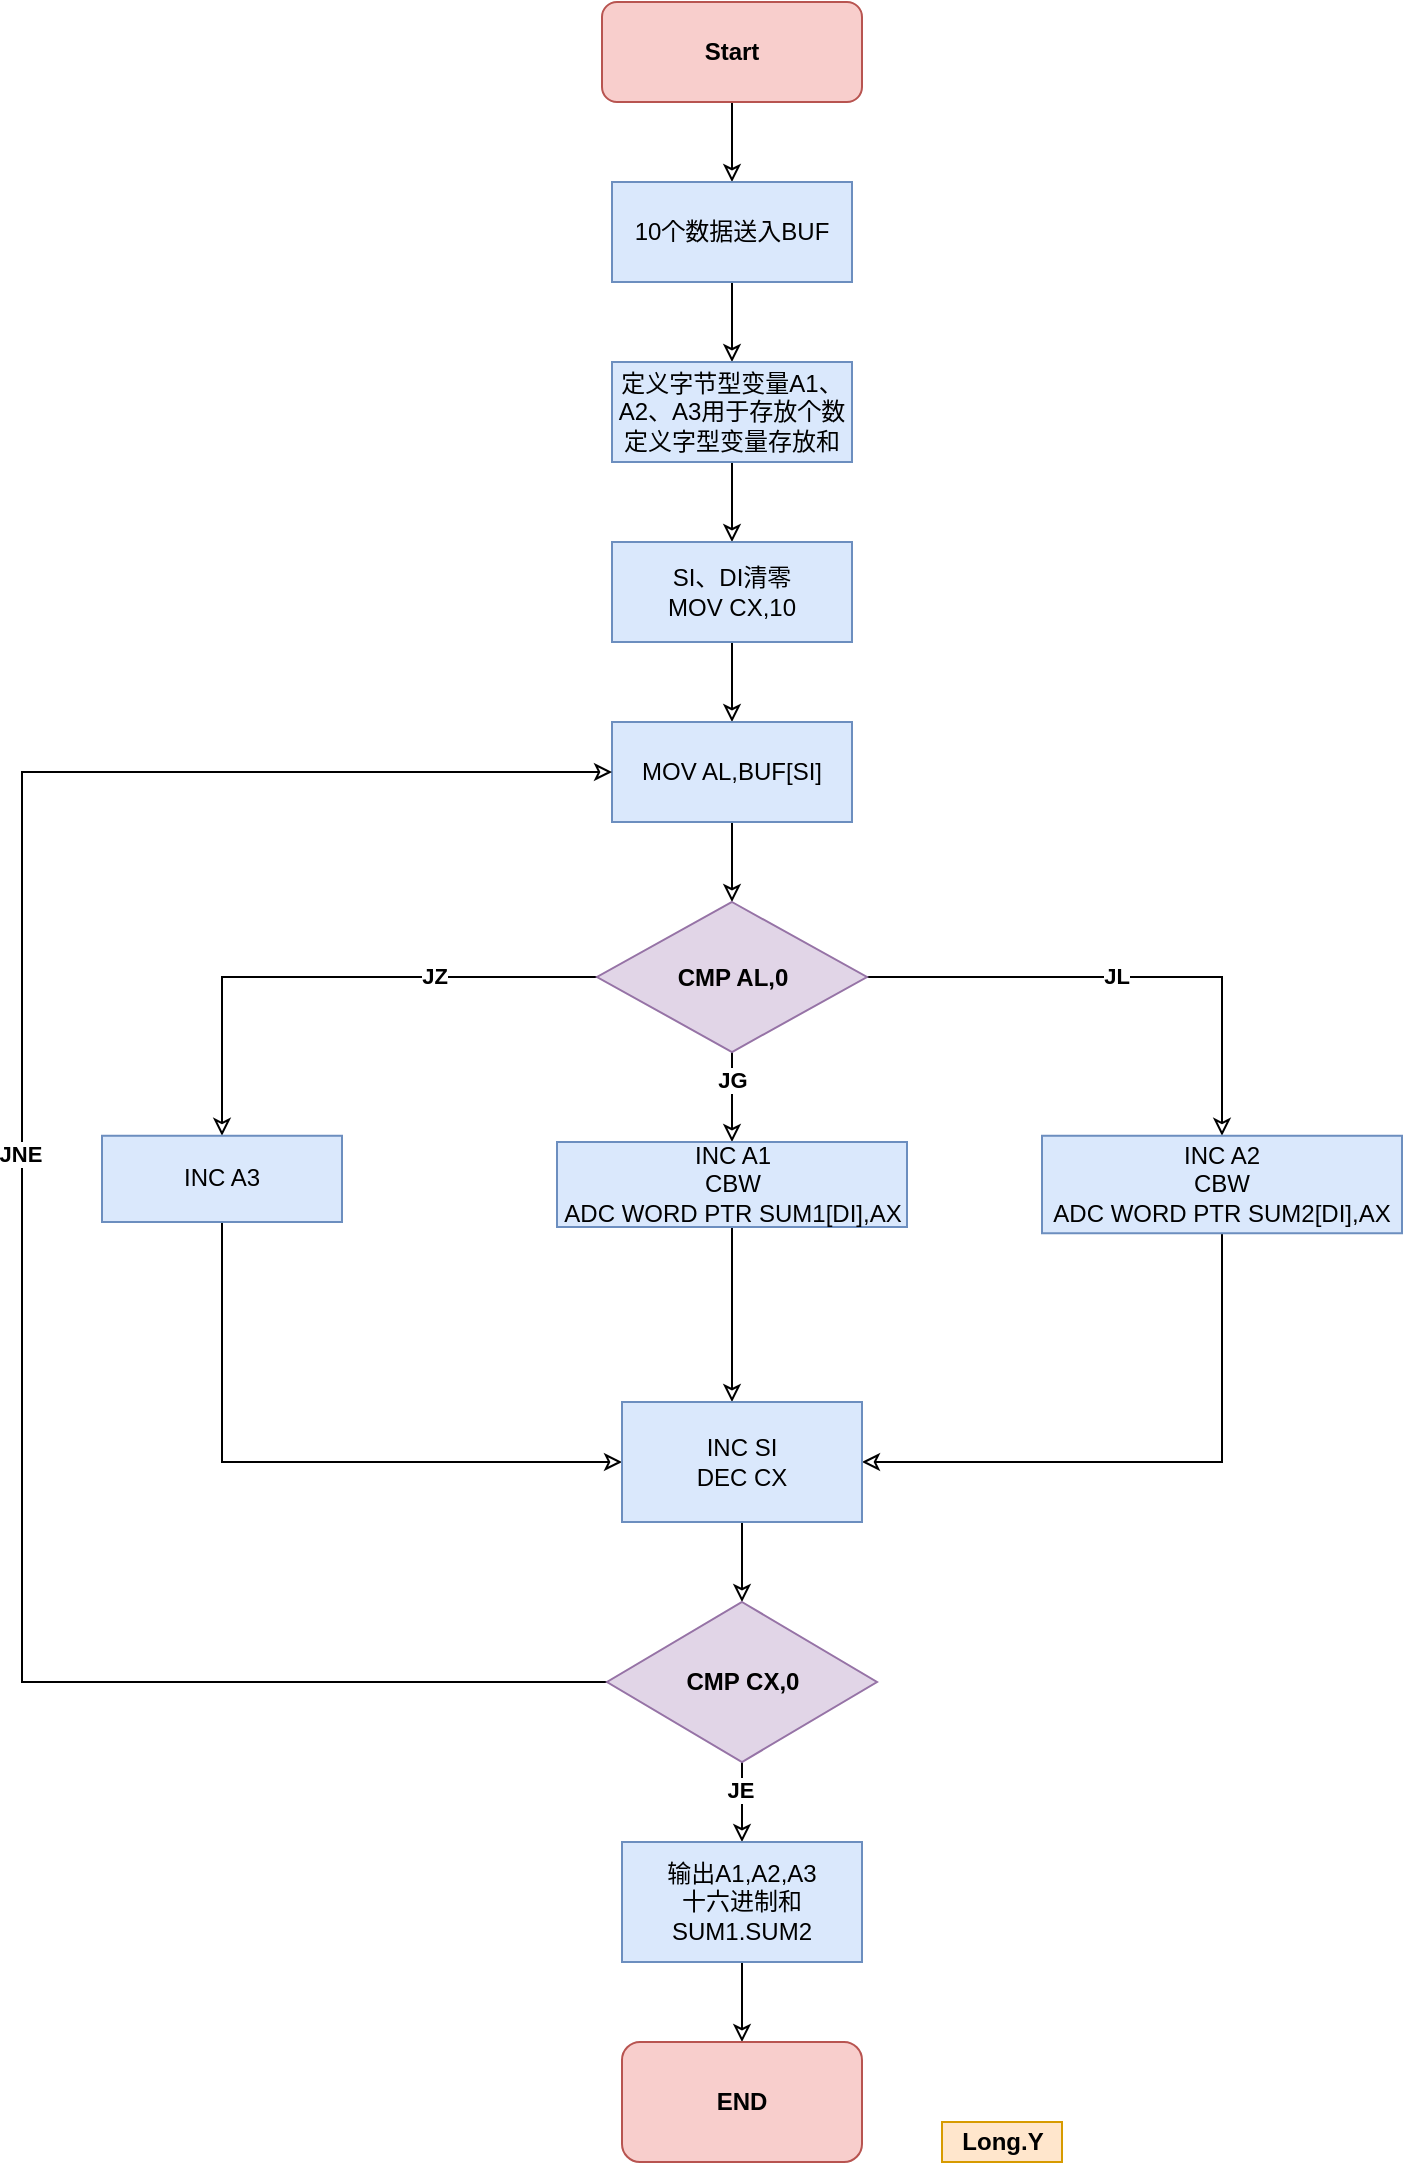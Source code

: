 <mxfile version="13.9.1" type="github">
  <diagram id="C5RBs43oDa-KdzZeNtuy" name="Page-1">
    <mxGraphModel dx="1038" dy="524" grid="1" gridSize="10" guides="1" tooltips="1" connect="1" arrows="1" fold="1" page="1" pageScale="1" pageWidth="827" pageHeight="1169" math="0" shadow="0">
      <root>
        <mxCell id="WIyWlLk6GJQsqaUBKTNV-0" />
        <mxCell id="WIyWlLk6GJQsqaUBKTNV-1" parent="WIyWlLk6GJQsqaUBKTNV-0" />
        <mxCell id="Ddl5TqvfiYRG1ngyci7u-6" value="" style="rounded=0;orthogonalLoop=1;jettySize=auto;html=1;edgeStyle=orthogonalEdgeStyle;endArrow=classic;endFill=0;" edge="1" parent="WIyWlLk6GJQsqaUBKTNV-1" source="WIyWlLk6GJQsqaUBKTNV-3" target="Ddl5TqvfiYRG1ngyci7u-4">
          <mxGeometry relative="1" as="geometry" />
        </mxCell>
        <mxCell id="WIyWlLk6GJQsqaUBKTNV-3" value="&lt;b&gt;Start&lt;/b&gt;" style="rounded=1;whiteSpace=wrap;html=1;fontSize=12;glass=0;strokeWidth=1;shadow=0;fillColor=#f8cecc;strokeColor=#b85450;" parent="WIyWlLk6GJQsqaUBKTNV-1" vertex="1">
          <mxGeometry x="360" y="70" width="130" height="50" as="geometry" />
        </mxCell>
        <mxCell id="Ddl5TqvfiYRG1ngyci7u-9" value="" style="edgeStyle=orthogonalEdgeStyle;rounded=0;orthogonalLoop=1;jettySize=auto;html=1;endArrow=classic;endFill=0;" edge="1" parent="WIyWlLk6GJQsqaUBKTNV-1" source="Ddl5TqvfiYRG1ngyci7u-4" target="Ddl5TqvfiYRG1ngyci7u-8">
          <mxGeometry relative="1" as="geometry" />
        </mxCell>
        <mxCell id="Ddl5TqvfiYRG1ngyci7u-4" value="10个数据送入BUF" style="rounded=0;whiteSpace=wrap;html=1;fillColor=#dae8fc;strokeColor=#6c8ebf;" vertex="1" parent="WIyWlLk6GJQsqaUBKTNV-1">
          <mxGeometry x="365" y="160" width="120" height="50" as="geometry" />
        </mxCell>
        <mxCell id="Ddl5TqvfiYRG1ngyci7u-11" value="" style="edgeStyle=orthogonalEdgeStyle;rounded=0;orthogonalLoop=1;jettySize=auto;html=1;endArrow=classic;endFill=0;" edge="1" parent="WIyWlLk6GJQsqaUBKTNV-1" source="Ddl5TqvfiYRG1ngyci7u-8" target="Ddl5TqvfiYRG1ngyci7u-10">
          <mxGeometry relative="1" as="geometry" />
        </mxCell>
        <mxCell id="Ddl5TqvfiYRG1ngyci7u-8" value="定义字节型变量A1、A2、A3用于存放个数&lt;br&gt;定义字型变量存放和" style="rounded=0;whiteSpace=wrap;html=1;fillColor=#dae8fc;strokeColor=#6c8ebf;" vertex="1" parent="WIyWlLk6GJQsqaUBKTNV-1">
          <mxGeometry x="365" y="250" width="120" height="50" as="geometry" />
        </mxCell>
        <mxCell id="Ddl5TqvfiYRG1ngyci7u-13" value="" style="edgeStyle=orthogonalEdgeStyle;rounded=0;orthogonalLoop=1;jettySize=auto;html=1;endArrow=classic;endFill=0;" edge="1" parent="WIyWlLk6GJQsqaUBKTNV-1" source="Ddl5TqvfiYRG1ngyci7u-10" target="Ddl5TqvfiYRG1ngyci7u-12">
          <mxGeometry relative="1" as="geometry" />
        </mxCell>
        <mxCell id="Ddl5TqvfiYRG1ngyci7u-10" value="SI、DI清零&lt;br&gt;MOV CX,10" style="rounded=0;whiteSpace=wrap;html=1;fillColor=#dae8fc;strokeColor=#6c8ebf;" vertex="1" parent="WIyWlLk6GJQsqaUBKTNV-1">
          <mxGeometry x="365" y="340" width="120" height="50" as="geometry" />
        </mxCell>
        <mxCell id="Ddl5TqvfiYRG1ngyci7u-15" value="" style="edgeStyle=orthogonalEdgeStyle;rounded=0;orthogonalLoop=1;jettySize=auto;html=1;endArrow=classic;endFill=0;" edge="1" parent="WIyWlLk6GJQsqaUBKTNV-1" source="Ddl5TqvfiYRG1ngyci7u-12" target="Ddl5TqvfiYRG1ngyci7u-14">
          <mxGeometry relative="1" as="geometry" />
        </mxCell>
        <mxCell id="Ddl5TqvfiYRG1ngyci7u-12" value="MOV AL,BUF[SI]" style="rounded=0;whiteSpace=wrap;html=1;fillColor=#dae8fc;strokeColor=#6c8ebf;" vertex="1" parent="WIyWlLk6GJQsqaUBKTNV-1">
          <mxGeometry x="365" y="430" width="120" height="50" as="geometry" />
        </mxCell>
        <mxCell id="Ddl5TqvfiYRG1ngyci7u-17" value="" style="edgeStyle=orthogonalEdgeStyle;rounded=0;orthogonalLoop=1;jettySize=auto;html=1;endArrow=classic;endFill=0;" edge="1" parent="WIyWlLk6GJQsqaUBKTNV-1" source="Ddl5TqvfiYRG1ngyci7u-14" target="Ddl5TqvfiYRG1ngyci7u-16">
          <mxGeometry relative="1" as="geometry" />
        </mxCell>
        <mxCell id="Ddl5TqvfiYRG1ngyci7u-19" value="JG" style="edgeLabel;html=1;align=center;verticalAlign=middle;resizable=0;points=[];fontStyle=1" vertex="1" connectable="0" parent="Ddl5TqvfiYRG1ngyci7u-17">
          <mxGeometry x="0.239" relative="1" as="geometry">
            <mxPoint y="-14" as="offset" />
          </mxGeometry>
        </mxCell>
        <mxCell id="Ddl5TqvfiYRG1ngyci7u-21" value="" style="edgeStyle=orthogonalEdgeStyle;rounded=0;orthogonalLoop=1;jettySize=auto;html=1;endArrow=classic;endFill=0;" edge="1" parent="WIyWlLk6GJQsqaUBKTNV-1" source="Ddl5TqvfiYRG1ngyci7u-14" target="Ddl5TqvfiYRG1ngyci7u-20">
          <mxGeometry relative="1" as="geometry" />
        </mxCell>
        <mxCell id="Ddl5TqvfiYRG1ngyci7u-24" value="JL" style="edgeLabel;html=1;align=center;verticalAlign=middle;resizable=0;points=[];fontStyle=1" vertex="1" connectable="0" parent="Ddl5TqvfiYRG1ngyci7u-21">
          <mxGeometry x="-0.031" y="1" relative="1" as="geometry">
            <mxPoint as="offset" />
          </mxGeometry>
        </mxCell>
        <mxCell id="Ddl5TqvfiYRG1ngyci7u-23" value="" style="edgeStyle=orthogonalEdgeStyle;rounded=0;orthogonalLoop=1;jettySize=auto;html=1;endArrow=classic;endFill=0;" edge="1" parent="WIyWlLk6GJQsqaUBKTNV-1" source="Ddl5TqvfiYRG1ngyci7u-14" target="Ddl5TqvfiYRG1ngyci7u-22">
          <mxGeometry relative="1" as="geometry">
            <Array as="points">
              <mxPoint x="170" y="558" />
            </Array>
          </mxGeometry>
        </mxCell>
        <mxCell id="Ddl5TqvfiYRG1ngyci7u-25" value="JZ" style="edgeLabel;html=1;align=center;verticalAlign=middle;resizable=0;points=[];fontStyle=1" vertex="1" connectable="0" parent="Ddl5TqvfiYRG1ngyci7u-23">
          <mxGeometry x="-0.387" y="-1" relative="1" as="geometry">
            <mxPoint as="offset" />
          </mxGeometry>
        </mxCell>
        <mxCell id="Ddl5TqvfiYRG1ngyci7u-14" value="&lt;b&gt;CMP AL,0&lt;/b&gt;" style="rhombus;whiteSpace=wrap;html=1;rounded=0;fillColor=#e1d5e7;strokeColor=#9673a6;" vertex="1" parent="WIyWlLk6GJQsqaUBKTNV-1">
          <mxGeometry x="357.5" y="520" width="135" height="75" as="geometry" />
        </mxCell>
        <mxCell id="Ddl5TqvfiYRG1ngyci7u-31" value="" style="edgeStyle=orthogonalEdgeStyle;rounded=0;orthogonalLoop=1;jettySize=auto;html=1;endArrow=classic;endFill=0;" edge="1" parent="WIyWlLk6GJQsqaUBKTNV-1" source="Ddl5TqvfiYRG1ngyci7u-16" target="Ddl5TqvfiYRG1ngyci7u-26">
          <mxGeometry relative="1" as="geometry">
            <Array as="points">
              <mxPoint x="425" y="726" />
              <mxPoint x="425" y="726" />
            </Array>
          </mxGeometry>
        </mxCell>
        <mxCell id="Ddl5TqvfiYRG1ngyci7u-16" value="INC A1&lt;br&gt;CBW&lt;br&gt;ADC WORD PTR SUM1[DI],AX" style="whiteSpace=wrap;html=1;rounded=0;fillColor=#dae8fc;strokeColor=#6c8ebf;" vertex="1" parent="WIyWlLk6GJQsqaUBKTNV-1">
          <mxGeometry x="337.5" y="640" width="175" height="42.5" as="geometry" />
        </mxCell>
        <mxCell id="Ddl5TqvfiYRG1ngyci7u-32" style="edgeStyle=orthogonalEdgeStyle;rounded=0;orthogonalLoop=1;jettySize=auto;html=1;exitX=0.5;exitY=1;exitDx=0;exitDy=0;entryX=1;entryY=0.5;entryDx=0;entryDy=0;endArrow=classic;endFill=0;" edge="1" parent="WIyWlLk6GJQsqaUBKTNV-1" source="Ddl5TqvfiYRG1ngyci7u-20" target="Ddl5TqvfiYRG1ngyci7u-26">
          <mxGeometry relative="1" as="geometry" />
        </mxCell>
        <mxCell id="Ddl5TqvfiYRG1ngyci7u-20" value="&lt;span&gt;INC A2&lt;/span&gt;&lt;br&gt;&lt;span&gt;CBW&lt;/span&gt;&lt;br&gt;&lt;span&gt;ADC WORD PTR SUM2[DI],AX&lt;/span&gt;" style="whiteSpace=wrap;html=1;rounded=0;fillColor=#dae8fc;strokeColor=#6c8ebf;" vertex="1" parent="WIyWlLk6GJQsqaUBKTNV-1">
          <mxGeometry x="580" y="636.88" width="180" height="48.75" as="geometry" />
        </mxCell>
        <mxCell id="Ddl5TqvfiYRG1ngyci7u-30" style="edgeStyle=orthogonalEdgeStyle;rounded=0;orthogonalLoop=1;jettySize=auto;html=1;entryX=0;entryY=0.5;entryDx=0;entryDy=0;endArrow=classic;endFill=0;" edge="1" parent="WIyWlLk6GJQsqaUBKTNV-1" source="Ddl5TqvfiYRG1ngyci7u-22" target="Ddl5TqvfiYRG1ngyci7u-26">
          <mxGeometry relative="1" as="geometry">
            <Array as="points">
              <mxPoint x="170" y="800" />
            </Array>
          </mxGeometry>
        </mxCell>
        <mxCell id="Ddl5TqvfiYRG1ngyci7u-22" value="INC A3" style="whiteSpace=wrap;html=1;rounded=0;fillColor=#dae8fc;strokeColor=#6c8ebf;" vertex="1" parent="WIyWlLk6GJQsqaUBKTNV-1">
          <mxGeometry x="110" y="636.88" width="120" height="43.12" as="geometry" />
        </mxCell>
        <mxCell id="Ddl5TqvfiYRG1ngyci7u-34" value="" style="edgeStyle=orthogonalEdgeStyle;rounded=0;orthogonalLoop=1;jettySize=auto;html=1;endArrow=classic;endFill=0;" edge="1" parent="WIyWlLk6GJQsqaUBKTNV-1" source="Ddl5TqvfiYRG1ngyci7u-26" target="Ddl5TqvfiYRG1ngyci7u-33">
          <mxGeometry relative="1" as="geometry">
            <Array as="points">
              <mxPoint x="430" y="850" />
              <mxPoint x="430" y="850" />
            </Array>
          </mxGeometry>
        </mxCell>
        <mxCell id="Ddl5TqvfiYRG1ngyci7u-26" value="INC SI&lt;br&gt;DEC CX" style="rounded=0;whiteSpace=wrap;html=1;fillColor=#dae8fc;strokeColor=#6c8ebf;" vertex="1" parent="WIyWlLk6GJQsqaUBKTNV-1">
          <mxGeometry x="370" y="770" width="120" height="60" as="geometry" />
        </mxCell>
        <mxCell id="Ddl5TqvfiYRG1ngyci7u-37" style="edgeStyle=orthogonalEdgeStyle;rounded=0;orthogonalLoop=1;jettySize=auto;html=1;entryX=0;entryY=0.5;entryDx=0;entryDy=0;endArrow=classic;endFill=0;" edge="1" parent="WIyWlLk6GJQsqaUBKTNV-1" source="Ddl5TqvfiYRG1ngyci7u-33" target="Ddl5TqvfiYRG1ngyci7u-12">
          <mxGeometry relative="1" as="geometry">
            <Array as="points">
              <mxPoint x="70" y="910" />
              <mxPoint x="70" y="455" />
            </Array>
          </mxGeometry>
        </mxCell>
        <mxCell id="Ddl5TqvfiYRG1ngyci7u-38" value="JNE" style="edgeLabel;html=1;align=center;verticalAlign=middle;resizable=0;points=[];fontStyle=1" vertex="1" connectable="0" parent="Ddl5TqvfiYRG1ngyci7u-37">
          <mxGeometry x="0.069" y="1" relative="1" as="geometry">
            <mxPoint as="offset" />
          </mxGeometry>
        </mxCell>
        <mxCell id="Ddl5TqvfiYRG1ngyci7u-48" value="" style="edgeStyle=orthogonalEdgeStyle;rounded=0;orthogonalLoop=1;jettySize=auto;html=1;endArrow=classic;endFill=0;" edge="1" parent="WIyWlLk6GJQsqaUBKTNV-1" source="Ddl5TqvfiYRG1ngyci7u-33" target="Ddl5TqvfiYRG1ngyci7u-39">
          <mxGeometry relative="1" as="geometry" />
        </mxCell>
        <mxCell id="Ddl5TqvfiYRG1ngyci7u-49" value="JE" style="edgeLabel;html=1;align=center;verticalAlign=middle;resizable=0;points=[];fontStyle=1" vertex="1" connectable="0" parent="Ddl5TqvfiYRG1ngyci7u-48">
          <mxGeometry x="-0.303" y="-1" relative="1" as="geometry">
            <mxPoint as="offset" />
          </mxGeometry>
        </mxCell>
        <mxCell id="Ddl5TqvfiYRG1ngyci7u-33" value="&lt;b&gt;CMP CX,0&lt;/b&gt;" style="rhombus;whiteSpace=wrap;html=1;rounded=0;fillColor=#e1d5e7;strokeColor=#9673a6;" vertex="1" parent="WIyWlLk6GJQsqaUBKTNV-1">
          <mxGeometry x="362.5" y="870" width="135" height="80" as="geometry" />
        </mxCell>
        <mxCell id="Ddl5TqvfiYRG1ngyci7u-42" value="" style="edgeStyle=orthogonalEdgeStyle;rounded=0;orthogonalLoop=1;jettySize=auto;html=1;endArrow=classic;endFill=0;" edge="1" parent="WIyWlLk6GJQsqaUBKTNV-1" source="Ddl5TqvfiYRG1ngyci7u-39" target="Ddl5TqvfiYRG1ngyci7u-41">
          <mxGeometry relative="1" as="geometry" />
        </mxCell>
        <mxCell id="Ddl5TqvfiYRG1ngyci7u-39" value="输出A1,A2,A3&lt;br&gt;十六进制和&lt;br&gt;SUM1.SUM2" style="whiteSpace=wrap;html=1;rounded=0;fillColor=#dae8fc;strokeColor=#6c8ebf;" vertex="1" parent="WIyWlLk6GJQsqaUBKTNV-1">
          <mxGeometry x="370" y="990" width="120" height="60" as="geometry" />
        </mxCell>
        <mxCell id="Ddl5TqvfiYRG1ngyci7u-41" value="&lt;b&gt;END&lt;/b&gt;" style="rounded=1;whiteSpace=wrap;html=1;fillColor=#f8cecc;strokeColor=#b85450;" vertex="1" parent="WIyWlLk6GJQsqaUBKTNV-1">
          <mxGeometry x="370" y="1090" width="120" height="60" as="geometry" />
        </mxCell>
        <mxCell id="Ddl5TqvfiYRG1ngyci7u-43" value="&lt;b&gt;Long.Y&lt;/b&gt;" style="text;html=1;align=center;verticalAlign=middle;resizable=0;points=[];autosize=1;fillColor=#ffe6cc;strokeColor=#d79b00;" vertex="1" parent="WIyWlLk6GJQsqaUBKTNV-1">
          <mxGeometry x="530" y="1130" width="60" height="20" as="geometry" />
        </mxCell>
      </root>
    </mxGraphModel>
  </diagram>
</mxfile>
